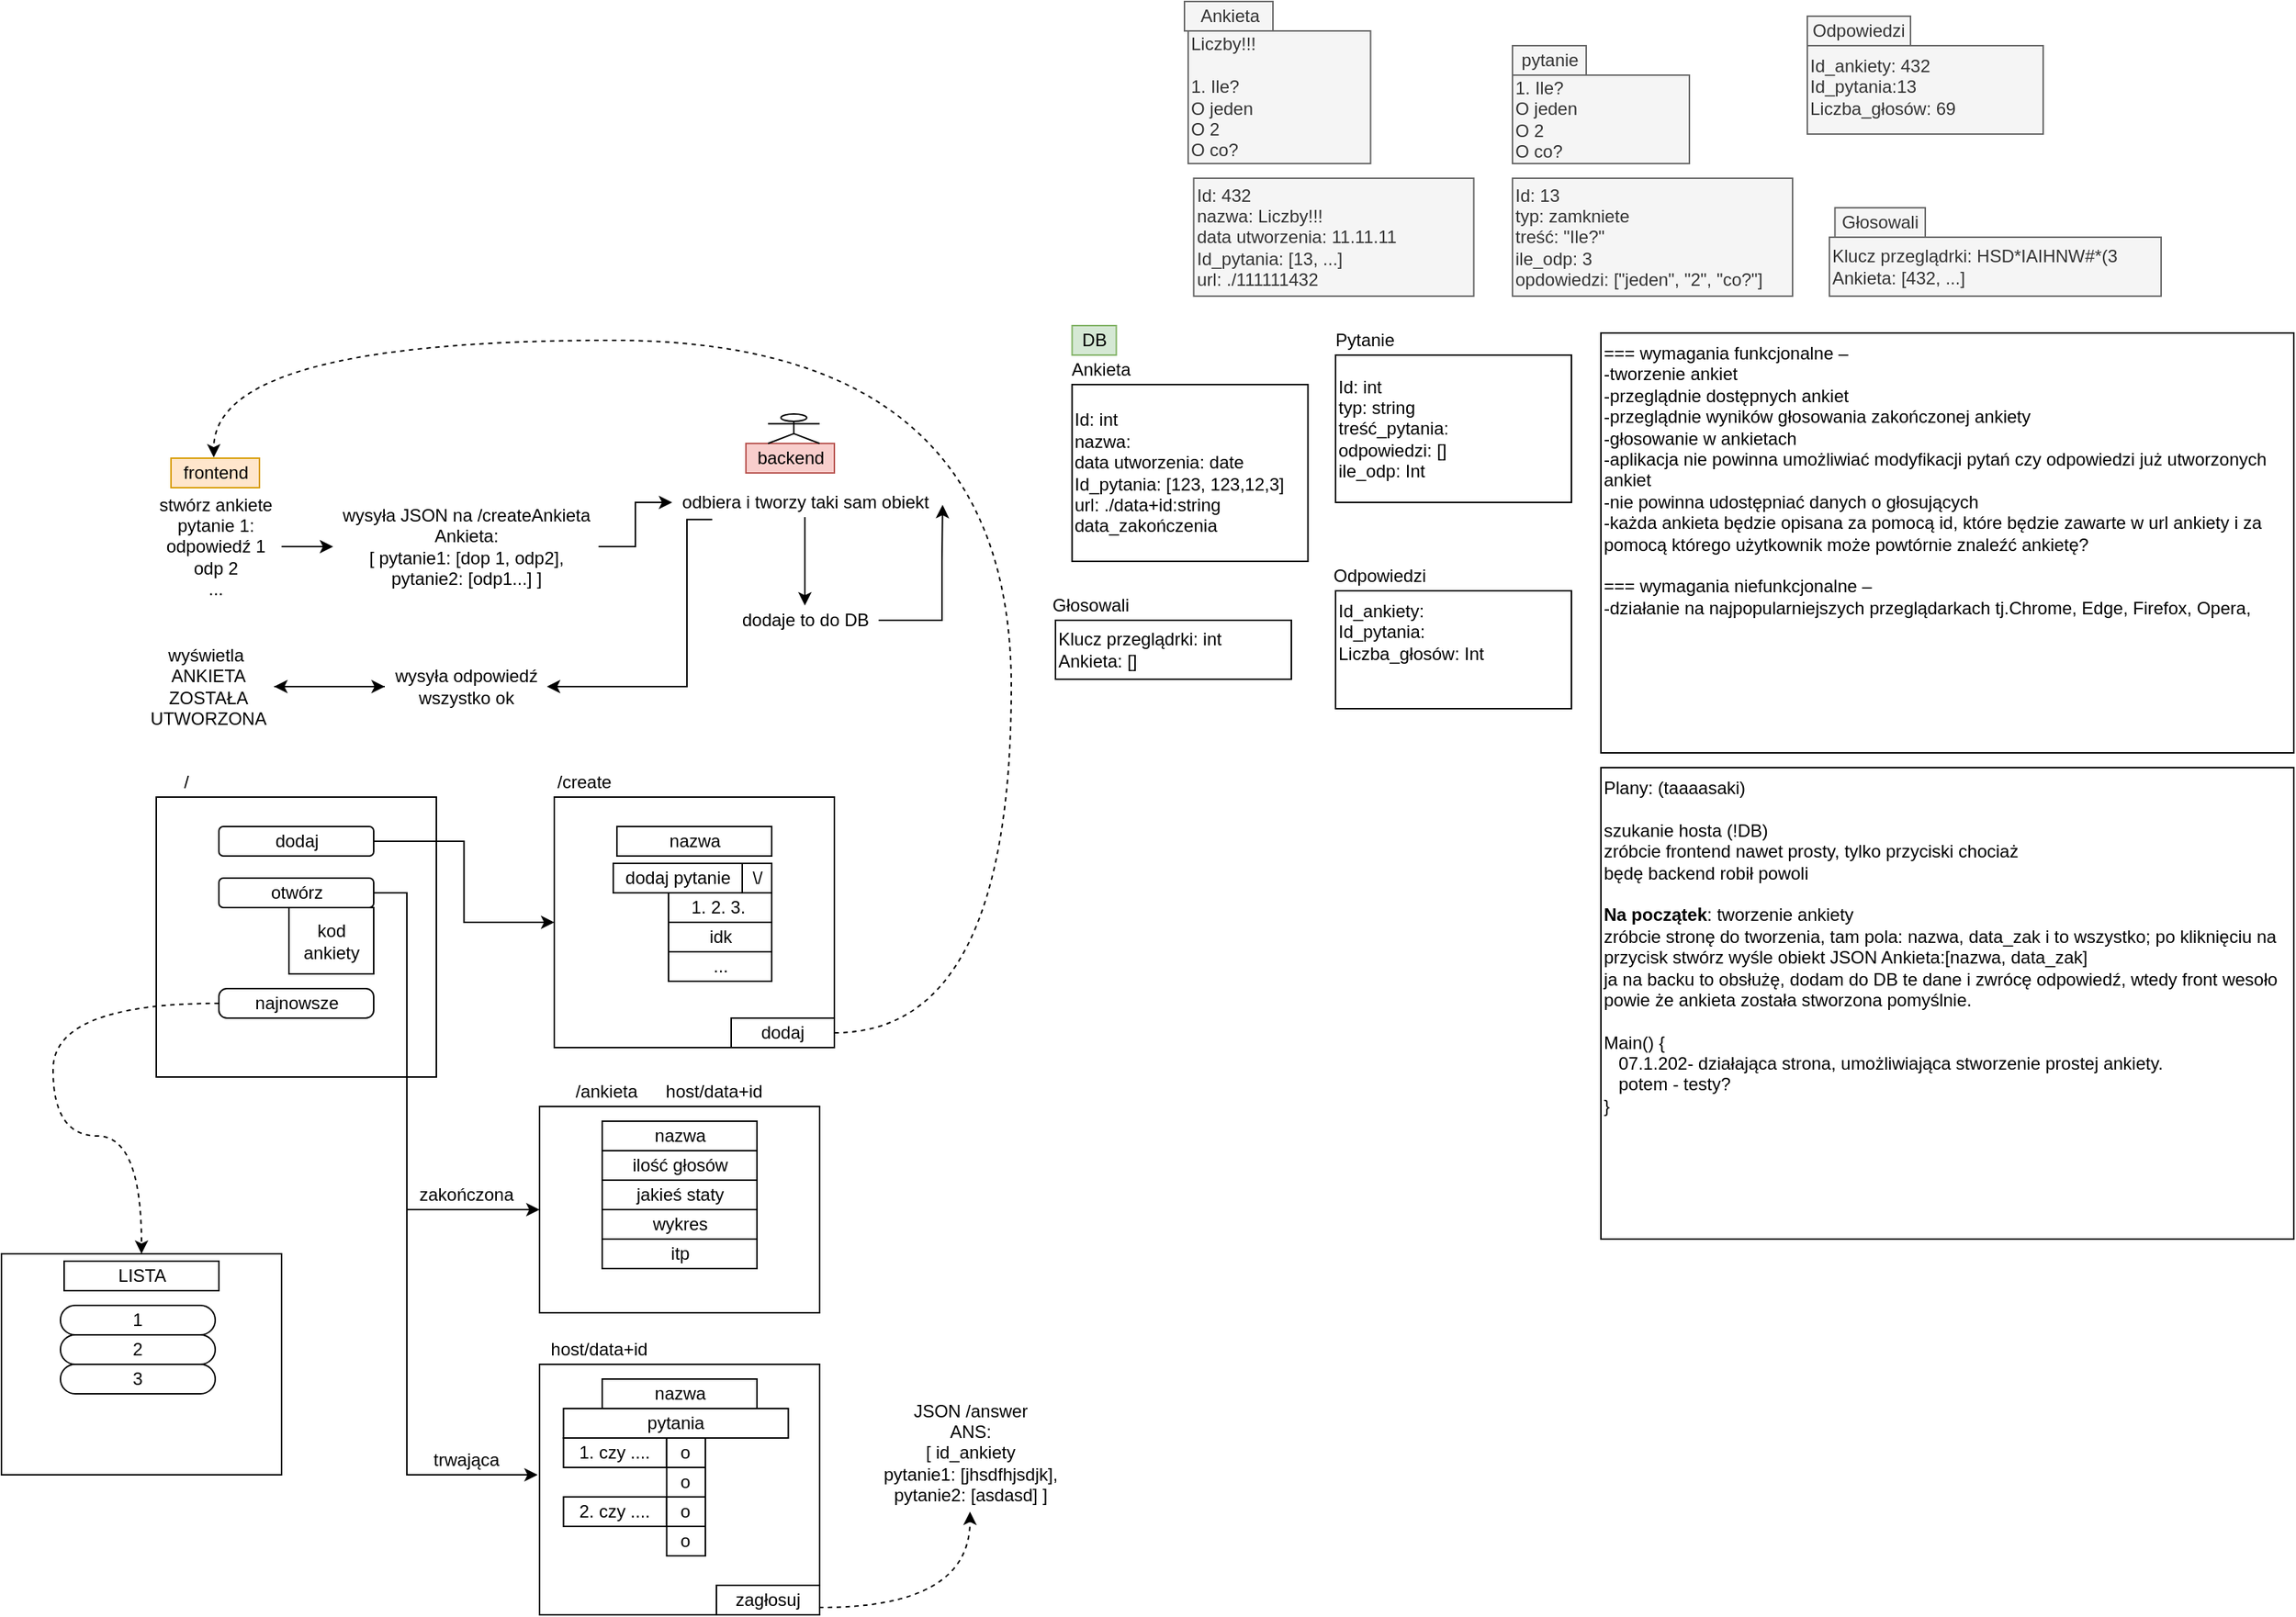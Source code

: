 <mxfile version="13.8.1" type="device"><diagram id="q6Wj1bpFRjLOfqwH7-K7" name="Page-1"><mxGraphModel dx="1955" dy="623" grid="1" gridSize="10" guides="1" tooltips="1" connect="1" arrows="1" fold="1" page="1" pageScale="1" pageWidth="827" pageHeight="1169" math="0" shadow="0"><root><mxCell id="0"/><mxCell id="1" parent="0"/><mxCell id="a_XEE1GvcpL-AWOxkNeL-1" value="Id: int&lt;br&gt;nazwa:&amp;nbsp;&lt;br&gt;data utworzenia: date&lt;br&gt;Id_pytania: [123, 123,12,3]&lt;br&gt;url: ./data+id:string&lt;br&gt;data_zakończenia" style="rounded=0;whiteSpace=wrap;html=1;align=left;" vertex="1" parent="1"><mxGeometry x="671.25" y="260" width="160" height="120" as="geometry"/></mxCell><mxCell id="a_XEE1GvcpL-AWOxkNeL-2" value="Ankieta" style="text;html=1;strokeColor=none;fillColor=none;align=center;verticalAlign=middle;whiteSpace=wrap;rounded=0;" vertex="1" parent="1"><mxGeometry x="671.25" y="240" width="40" height="20" as="geometry"/></mxCell><mxCell id="a_XEE1GvcpL-AWOxkNeL-4" value="DB" style="text;html=1;align=center;verticalAlign=middle;resizable=0;points=[];autosize=1;fillColor=#d5e8d4;strokeColor=#82b366;" vertex="1" parent="1"><mxGeometry x="671.25" y="220" width="30" height="20" as="geometry"/></mxCell><mxCell id="a_XEE1GvcpL-AWOxkNeL-5" value="frontend" style="text;html=1;align=center;verticalAlign=middle;resizable=0;points=[];autosize=1;fillColor=#ffe6cc;strokeColor=#d79b00;" vertex="1" parent="1"><mxGeometry x="60" y="310" width="60" height="20" as="geometry"/></mxCell><mxCell id="a_XEE1GvcpL-AWOxkNeL-6" value="backend" style="text;html=1;align=center;verticalAlign=middle;resizable=0;points=[];autosize=1;fillColor=#f8cecc;strokeColor=#b85450;" vertex="1" parent="1"><mxGeometry x="450" y="300" width="60" height="20" as="geometry"/></mxCell><mxCell id="a_XEE1GvcpL-AWOxkNeL-9" style="edgeStyle=orthogonalEdgeStyle;rounded=0;orthogonalLoop=1;jettySize=auto;html=1;" edge="1" parent="1" source="a_XEE1GvcpL-AWOxkNeL-7" target="a_XEE1GvcpL-AWOxkNeL-8"><mxGeometry relative="1" as="geometry"/></mxCell><mxCell id="a_XEE1GvcpL-AWOxkNeL-7" value="stwórz ankiete&lt;br&gt;pytanie 1:&lt;br&gt;odpowiedź 1&lt;br&gt;odp 2&lt;br&gt;..." style="text;html=1;align=center;verticalAlign=middle;resizable=0;points=[];autosize=1;" vertex="1" parent="1"><mxGeometry x="45" y="330" width="90" height="80" as="geometry"/></mxCell><mxCell id="a_XEE1GvcpL-AWOxkNeL-11" style="edgeStyle=orthogonalEdgeStyle;rounded=0;orthogonalLoop=1;jettySize=auto;html=1;" edge="1" parent="1" source="a_XEE1GvcpL-AWOxkNeL-8" target="a_XEE1GvcpL-AWOxkNeL-10"><mxGeometry relative="1" as="geometry"/></mxCell><mxCell id="a_XEE1GvcpL-AWOxkNeL-8" value="wysyła JSON na /createAnkieta&lt;br&gt;Ankieta: &lt;br&gt;[ pytanie1: [dop 1, odp2],&lt;br&gt;pytanie2: [odp1...] ]" style="text;html=1;align=center;verticalAlign=middle;resizable=0;points=[];autosize=1;" vertex="1" parent="1"><mxGeometry x="170" y="340" width="180" height="60" as="geometry"/></mxCell><mxCell id="a_XEE1GvcpL-AWOxkNeL-13" style="edgeStyle=orthogonalEdgeStyle;rounded=0;orthogonalLoop=1;jettySize=auto;html=1;" edge="1" parent="1" source="a_XEE1GvcpL-AWOxkNeL-10" target="a_XEE1GvcpL-AWOxkNeL-12"><mxGeometry relative="1" as="geometry"/></mxCell><mxCell id="a_XEE1GvcpL-AWOxkNeL-17" style="edgeStyle=orthogonalEdgeStyle;rounded=0;orthogonalLoop=1;jettySize=auto;html=1;exitX=0.151;exitY=1.079;exitDx=0;exitDy=0;exitPerimeter=0;" edge="1" parent="1" source="a_XEE1GvcpL-AWOxkNeL-10" target="a_XEE1GvcpL-AWOxkNeL-16"><mxGeometry relative="1" as="geometry"><Array as="points"><mxPoint x="410" y="352"/><mxPoint x="410" y="465"/></Array></mxGeometry></mxCell><mxCell id="a_XEE1GvcpL-AWOxkNeL-10" value="odbiera i tworzy taki sam obiekt" style="text;html=1;align=center;verticalAlign=middle;resizable=0;points=[];autosize=1;" vertex="1" parent="1"><mxGeometry x="400" y="330" width="180" height="20" as="geometry"/></mxCell><mxCell id="a_XEE1GvcpL-AWOxkNeL-14" style="edgeStyle=orthogonalEdgeStyle;rounded=0;orthogonalLoop=1;jettySize=auto;html=1;entryX=1.019;entryY=0.583;entryDx=0;entryDy=0;entryPerimeter=0;" edge="1" parent="1" source="a_XEE1GvcpL-AWOxkNeL-12" target="a_XEE1GvcpL-AWOxkNeL-10"><mxGeometry relative="1" as="geometry"><Array as="points"><mxPoint x="583" y="420"/><mxPoint x="583" y="380"/></Array></mxGeometry></mxCell><mxCell id="a_XEE1GvcpL-AWOxkNeL-12" value="dodaje to do DB" style="text;html=1;align=center;verticalAlign=middle;resizable=0;points=[];autosize=1;" vertex="1" parent="1"><mxGeometry x="440" y="410" width="100" height="20" as="geometry"/></mxCell><mxCell id="a_XEE1GvcpL-AWOxkNeL-18" style="edgeStyle=orthogonalEdgeStyle;rounded=0;orthogonalLoop=1;jettySize=auto;html=1;" edge="1" parent="1" source="a_XEE1GvcpL-AWOxkNeL-16"><mxGeometry relative="1" as="geometry"><mxPoint x="130" y="465" as="targetPoint"/></mxGeometry></mxCell><mxCell id="a_XEE1GvcpL-AWOxkNeL-16" value="wysyła odpowiedź &lt;br&gt;wszystko ok" style="text;html=1;align=center;verticalAlign=middle;resizable=0;points=[];autosize=1;" vertex="1" parent="1"><mxGeometry x="205" y="450" width="110" height="30" as="geometry"/></mxCell><mxCell id="a_XEE1GvcpL-AWOxkNeL-20" value="" style="edgeStyle=orthogonalEdgeStyle;rounded=0;orthogonalLoop=1;jettySize=auto;html=1;" edge="1" parent="1" source="a_XEE1GvcpL-AWOxkNeL-19" target="a_XEE1GvcpL-AWOxkNeL-16"><mxGeometry relative="1" as="geometry"/></mxCell><mxCell id="a_XEE1GvcpL-AWOxkNeL-19" value="wyświetla&amp;nbsp;&lt;br&gt;ANKIETA&lt;br&gt;ZOSTAŁA &lt;br&gt;UTWORZONA" style="text;html=1;align=center;verticalAlign=middle;resizable=0;points=[];autosize=1;" vertex="1" parent="1"><mxGeometry x="40" y="435" width="90" height="60" as="geometry"/></mxCell><mxCell id="a_XEE1GvcpL-AWOxkNeL-21" value="Id: int&amp;nbsp;&lt;br&gt;typ: string&lt;br&gt;treść_pytania:&lt;br&gt;odpowiedzi: []&amp;nbsp;&lt;br&gt;ile_odp: Int" style="rounded=0;whiteSpace=wrap;html=1;align=left;" vertex="1" parent="1"><mxGeometry x="850" y="240" width="160" height="100" as="geometry"/></mxCell><mxCell id="a_XEE1GvcpL-AWOxkNeL-22" value="Pytanie" style="text;html=1;strokeColor=none;fillColor=none;align=center;verticalAlign=middle;whiteSpace=wrap;rounded=0;" vertex="1" parent="1"><mxGeometry x="850" y="220" width="40" height="20" as="geometry"/></mxCell><mxCell id="a_XEE1GvcpL-AWOxkNeL-23" value="" style="rounded=0;whiteSpace=wrap;html=1;" vertex="1" parent="1"><mxGeometry x="50" y="540" width="190" height="190" as="geometry"/></mxCell><mxCell id="a_XEE1GvcpL-AWOxkNeL-38" style="edgeStyle=orthogonalEdgeStyle;rounded=0;orthogonalLoop=1;jettySize=auto;html=1;" edge="1" parent="1" source="a_XEE1GvcpL-AWOxkNeL-24" target="a_XEE1GvcpL-AWOxkNeL-33"><mxGeometry relative="1" as="geometry"/></mxCell><mxCell id="a_XEE1GvcpL-AWOxkNeL-24" value="dodaj" style="rounded=1;whiteSpace=wrap;html=1;" vertex="1" parent="1"><mxGeometry x="92.5" y="560" width="105" height="20" as="geometry"/></mxCell><mxCell id="a_XEE1GvcpL-AWOxkNeL-43" style="edgeStyle=orthogonalEdgeStyle;rounded=0;orthogonalLoop=1;jettySize=auto;html=1;entryX=0;entryY=0.5;entryDx=0;entryDy=0;exitX=1;exitY=0.5;exitDx=0;exitDy=0;" edge="1" parent="1" source="a_XEE1GvcpL-AWOxkNeL-30" target="a_XEE1GvcpL-AWOxkNeL-72"><mxGeometry relative="1" as="geometry"><mxPoint x="240" y="760" as="sourcePoint"/><Array as="points"><mxPoint x="220" y="605"/><mxPoint x="220" y="820"/></Array></mxGeometry></mxCell><mxCell id="a_XEE1GvcpL-AWOxkNeL-30" value="otwórz" style="rounded=1;whiteSpace=wrap;html=1;" vertex="1" parent="1"><mxGeometry x="92.5" y="595" width="105" height="20" as="geometry"/></mxCell><mxCell id="a_XEE1GvcpL-AWOxkNeL-31" value="/" style="text;html=1;align=center;verticalAlign=middle;resizable=0;points=[];autosize=1;" vertex="1" parent="1"><mxGeometry x="60" y="520" width="20" height="20" as="geometry"/></mxCell><mxCell id="a_XEE1GvcpL-AWOxkNeL-33" value="" style="rounded=0;whiteSpace=wrap;html=1;" vertex="1" parent="1"><mxGeometry x="320" y="540" width="190" height="170" as="geometry"/></mxCell><mxCell id="a_XEE1GvcpL-AWOxkNeL-34" value="nazwa" style="rounded=1;whiteSpace=wrap;html=1;arcSize=0;" vertex="1" parent="1"><mxGeometry x="362.5" y="560" width="105" height="20" as="geometry"/></mxCell><mxCell id="a_XEE1GvcpL-AWOxkNeL-36" value="/create" style="text;html=1;align=center;verticalAlign=middle;resizable=0;points=[];autosize=1;" vertex="1" parent="1"><mxGeometry x="315" y="520" width="50" height="20" as="geometry"/></mxCell><mxCell id="a_XEE1GvcpL-AWOxkNeL-37" value="dodaj pytanie" style="rounded=1;whiteSpace=wrap;html=1;arcSize=0;" vertex="1" parent="1"><mxGeometry x="360" y="585" width="87.5" height="20" as="geometry"/></mxCell><mxCell id="a_XEE1GvcpL-AWOxkNeL-105" style="edgeStyle=orthogonalEdgeStyle;curved=1;rounded=0;orthogonalLoop=1;jettySize=auto;html=1;dashed=1;fontColor=#000000;" edge="1" parent="1" source="a_XEE1GvcpL-AWOxkNeL-40" target="a_XEE1GvcpL-AWOxkNeL-100"><mxGeometry relative="1" as="geometry"><Array as="points"><mxPoint x="-20" y="680"/><mxPoint x="-20" y="770"/><mxPoint x="40" y="770"/></Array></mxGeometry></mxCell><mxCell id="a_XEE1GvcpL-AWOxkNeL-40" value="najnowsze" style="rounded=1;whiteSpace=wrap;html=1;arcSize=27;" vertex="1" parent="1"><mxGeometry x="92.5" y="670" width="105" height="20" as="geometry"/></mxCell><mxCell id="a_XEE1GvcpL-AWOxkNeL-42" value="kod ankiety" style="rounded=1;whiteSpace=wrap;html=1;arcSize=0;" vertex="1" parent="1"><mxGeometry x="140" y="615" width="57.5" height="45" as="geometry"/></mxCell><mxCell id="a_XEE1GvcpL-AWOxkNeL-44" value="\/" style="whiteSpace=wrap;html=1;" vertex="1" parent="1"><mxGeometry x="447.5" y="585" width="20" height="20" as="geometry"/></mxCell><mxCell id="a_XEE1GvcpL-AWOxkNeL-45" value="1. 2. 3.&amp;nbsp;" style="rounded=1;whiteSpace=wrap;html=1;arcSize=0;" vertex="1" parent="1"><mxGeometry x="397.5" y="605" width="70" height="20" as="geometry"/></mxCell><mxCell id="a_XEE1GvcpL-AWOxkNeL-46" value="idk" style="rounded=1;whiteSpace=wrap;html=1;arcSize=0;" vertex="1" parent="1"><mxGeometry x="397.5" y="625" width="70" height="20" as="geometry"/></mxCell><mxCell id="a_XEE1GvcpL-AWOxkNeL-47" value="..." style="rounded=1;whiteSpace=wrap;html=1;arcSize=0;" vertex="1" parent="1"><mxGeometry x="397.5" y="645" width="70" height="20" as="geometry"/></mxCell><mxCell id="a_XEE1GvcpL-AWOxkNeL-48" value="dodaj" style="rounded=1;whiteSpace=wrap;html=1;arcSize=0;" vertex="1" parent="1"><mxGeometry x="440" y="690" width="70" height="20" as="geometry"/></mxCell><mxCell id="a_XEE1GvcpL-AWOxkNeL-49" value="" style="endArrow=classic;html=1;exitX=1;exitY=0.5;exitDx=0;exitDy=0;dashed=1;edgeStyle=orthogonalEdgeStyle;curved=1;entryX=0.476;entryY=-0.024;entryDx=0;entryDy=0;entryPerimeter=0;" edge="1" parent="1" source="a_XEE1GvcpL-AWOxkNeL-48" target="a_XEE1GvcpL-AWOxkNeL-5"><mxGeometry width="50" height="50" relative="1" as="geometry"><mxPoint x="590" y="625" as="sourcePoint"/><mxPoint x="640" y="575" as="targetPoint"/><Array as="points"><mxPoint x="630" y="700"/><mxPoint x="630" y="230"/><mxPoint x="89" y="230"/><mxPoint x="89" y="310"/></Array></mxGeometry></mxCell><mxCell id="a_XEE1GvcpL-AWOxkNeL-50" value="host/data+id" style="text;html=1;align=center;verticalAlign=middle;resizable=0;points=[];autosize=1;" vertex="1" parent="1"><mxGeometry x="387.5" y="730" width="80" height="20" as="geometry"/></mxCell><mxCell id="a_XEE1GvcpL-AWOxkNeL-64" style="edgeStyle=orthogonalEdgeStyle;curved=1;rounded=0;orthogonalLoop=1;jettySize=auto;html=1;dashed=1;" edge="1" parent="1" target="a_XEE1GvcpL-AWOxkNeL-63"><mxGeometry relative="1" as="geometry"><mxPoint x="499.5" y="1090" as="sourcePoint"/></mxGeometry></mxCell><mxCell id="a_XEE1GvcpL-AWOxkNeL-63" value="JSON /answer&lt;br&gt;ANS: &lt;br&gt;[ id_ankiety&lt;br&gt;pytanie1: [jhsdfhjsdjk],&lt;br&gt;pytanie2: [asdasd] ]" style="text;html=1;align=center;verticalAlign=middle;resizable=0;points=[];autosize=1;" vertex="1" parent="1"><mxGeometry x="537" y="945" width="130" height="80" as="geometry"/></mxCell><mxCell id="a_XEE1GvcpL-AWOxkNeL-70" value="=== wymagania funkcjonalne –&amp;nbsp;&lt;br&gt;-tworzenie ankiet&lt;br&gt;-przeglądnie dostępnych ankiet&lt;br&gt;-przeglądnie&amp;nbsp;wyników głosowania zakończonej ankiety&lt;br&gt;-głosowanie w ankietach&lt;br&gt;-aplikacja nie powinna umożliwiać modyfikacji pytań czy odpowiedzi już utworzonych ankiet&lt;br&gt;-nie powinna udostępniać danych o głosujących&lt;br&gt;-każda ankieta będzie opisana za pomocą id, które będzie zawarte w url ankiety i za pomocą którego użytkownik może powtórnie znaleźć ankietę?&lt;br&gt;&lt;br&gt;=== wymagania niefunkcjonalne –&amp;nbsp;&lt;br&gt;-działanie na najpopularniejszych przeglądarkach tj.Chrome, Edge, Firefox, Opera," style="align=left;labelBackgroundColor=none;labelBorderColor=none;whiteSpace=wrap;html=1;verticalAlign=top;perimeter=rectanglePerimeter;" vertex="1" parent="1"><mxGeometry x="1030" y="225" width="470" height="285" as="geometry"/></mxCell><mxCell id="a_XEE1GvcpL-AWOxkNeL-71" value="Plany: (taaaasaki)&lt;br&gt;&lt;br&gt;szukanie hosta (!DB)&lt;br&gt;zróbcie frontend nawet prosty, tylko przyciski chociaż&lt;br&gt;będę backend robił powoli&lt;br&gt;&lt;b&gt;&lt;br&gt;Na początek&lt;/b&gt;: tworzenie ankiety&lt;br&gt;zróbcie stronę do tworzenia, tam pola: nazwa, data_zak i to wszystko; po kliknięciu na przycisk stwórz wyśle obiekt JSON Ankieta:[nazwa, data_zak]&lt;br&gt;ja na backu to obsłużę, dodam do DB te dane i zwrócę odpowiedź, wtedy front wesoło powie że ankieta została stworzona pomyślnie.&lt;br&gt;&lt;br&gt;Main() {&lt;br&gt;&amp;nbsp; &amp;nbsp;07.1.202- działająca strona, umożliwiająca stworzenie prostej ankiety.&lt;br&gt;&amp;nbsp; &amp;nbsp;potem - testy?&lt;br&gt;}" style="rounded=0;whiteSpace=wrap;html=1;labelBackgroundColor=none;fillColor=#ffffff;fontColor=#000000;align=left;verticalAlign=top;" vertex="1" parent="1"><mxGeometry x="1030" y="520" width="470" height="320" as="geometry"/></mxCell><mxCell id="a_XEE1GvcpL-AWOxkNeL-72" value="" style="rounded=0;whiteSpace=wrap;html=1;" vertex="1" parent="1"><mxGeometry x="310" y="750" width="190" height="140" as="geometry"/></mxCell><mxCell id="a_XEE1GvcpL-AWOxkNeL-73" value="nazwa" style="rounded=1;whiteSpace=wrap;html=1;arcSize=0;" vertex="1" parent="1"><mxGeometry x="352.5" y="760" width="105" height="20" as="geometry"/></mxCell><mxCell id="a_XEE1GvcpL-AWOxkNeL-74" value="/ankieta" style="text;html=1;align=center;verticalAlign=middle;resizable=0;points=[];autosize=1;" vertex="1" parent="1"><mxGeometry x="325" y="730" width="60" height="20" as="geometry"/></mxCell><mxCell id="a_XEE1GvcpL-AWOxkNeL-76" value="ilość głosów" style="rounded=1;whiteSpace=wrap;html=1;arcSize=0;" vertex="1" parent="1"><mxGeometry x="352.5" y="780" width="105" height="20" as="geometry"/></mxCell><mxCell id="a_XEE1GvcpL-AWOxkNeL-77" value="jakieś staty" style="rounded=1;whiteSpace=wrap;html=1;arcSize=0;" vertex="1" parent="1"><mxGeometry x="352.5" y="800" width="105" height="20" as="geometry"/></mxCell><mxCell id="a_XEE1GvcpL-AWOxkNeL-78" value="wykres" style="rounded=1;whiteSpace=wrap;html=1;arcSize=0;" vertex="1" parent="1"><mxGeometry x="352.5" y="820" width="105" height="20" as="geometry"/></mxCell><mxCell id="a_XEE1GvcpL-AWOxkNeL-79" value="itp" style="rounded=1;whiteSpace=wrap;html=1;arcSize=0;" vertex="1" parent="1"><mxGeometry x="352.5" y="840" width="105" height="20" as="geometry"/></mxCell><mxCell id="a_XEE1GvcpL-AWOxkNeL-82" value="Klucz przeglądrki: int&lt;br&gt;Ankieta: []" style="rounded=0;whiteSpace=wrap;html=1;align=left;" vertex="1" parent="1"><mxGeometry x="660" y="420" width="160" height="40" as="geometry"/></mxCell><mxCell id="a_XEE1GvcpL-AWOxkNeL-83" value="Głosowali" style="text;html=1;strokeColor=none;fillColor=none;align=center;verticalAlign=middle;whiteSpace=wrap;rounded=0;" vertex="1" parent="1"><mxGeometry x="663.75" y="400" width="40" height="20" as="geometry"/></mxCell><mxCell id="a_XEE1GvcpL-AWOxkNeL-84" value="Id_ankiety:&lt;br&gt;Id_pytania:&lt;br&gt;Liczba_głosów: Int&lt;br&gt;" style="rounded=0;whiteSpace=wrap;html=1;align=left;verticalAlign=top;" vertex="1" parent="1"><mxGeometry x="850" y="400" width="160" height="80" as="geometry"/></mxCell><mxCell id="a_XEE1GvcpL-AWOxkNeL-85" value="Odpowiedzi" style="text;html=1;strokeColor=none;fillColor=none;align=center;verticalAlign=middle;whiteSpace=wrap;rounded=0;" vertex="1" parent="1"><mxGeometry x="860" y="380" width="40" height="20" as="geometry"/></mxCell><mxCell id="a_XEE1GvcpL-AWOxkNeL-86" value="1. Ile?&lt;br&gt;O jeden&lt;br&gt;O 2&lt;br&gt;O co?&amp;nbsp;" style="whiteSpace=wrap;html=1;labelBackgroundColor=none;fillColor=#f5f5f5;fontColor=#333333;align=left;strokeColor=#666666;" vertex="1" parent="1"><mxGeometry x="970" y="50" width="120" height="60" as="geometry"/></mxCell><mxCell id="a_XEE1GvcpL-AWOxkNeL-87" value="pytanie" style="text;html=1;align=center;verticalAlign=middle;resizable=0;points=[];autosize=1;fontColor=#333333;fillColor=#f5f5f5;strokeColor=#666666;" vertex="1" parent="1"><mxGeometry x="970" y="30" width="50" height="20" as="geometry"/></mxCell><mxCell id="a_XEE1GvcpL-AWOxkNeL-88" value="Id: 13&lt;br&gt;typ: zamkniete&lt;br&gt;treść: &quot;Ile?&quot;&lt;br&gt;ile_odp: 3&lt;br&gt;opdowiedzi: [&quot;jeden&quot;, &quot;2&quot;, &quot;co?&quot;]" style="whiteSpace=wrap;html=1;labelBackgroundColor=none;fillColor=#f5f5f5;fontColor=#333333;align=left;strokeColor=#666666;" vertex="1" parent="1"><mxGeometry x="970" y="120" width="190" height="80" as="geometry"/></mxCell><mxCell id="a_XEE1GvcpL-AWOxkNeL-91" value="Liczby!!!&lt;br&gt;&lt;br&gt;1. Ile?&lt;br&gt;O jeden&lt;br&gt;O 2&lt;br&gt;O co?&amp;nbsp;&lt;br&gt;" style="whiteSpace=wrap;html=1;labelBackgroundColor=none;fillColor=#f5f5f5;fontColor=#333333;align=left;strokeColor=#666666;" vertex="1" parent="1"><mxGeometry x="750" y="20" width="123.75" height="90" as="geometry"/></mxCell><mxCell id="a_XEE1GvcpL-AWOxkNeL-92" value="Ankieta" style="text;html=1;align=center;verticalAlign=middle;resizable=0;points=[];autosize=1;fontColor=#333333;fillColor=#f5f5f5;strokeColor=#666666;" vertex="1" parent="1"><mxGeometry x="747.5" width="60" height="20" as="geometry"/></mxCell><mxCell id="a_XEE1GvcpL-AWOxkNeL-93" value="Id: 432&lt;br&gt;nazwa: Liczby!!!&lt;br&gt;data utworzenia: 11.11.11&lt;br&gt;Id_pytania: [13, ...]&lt;br&gt;url: ./111111432" style="whiteSpace=wrap;html=1;labelBackgroundColor=none;fillColor=#f5f5f5;fontColor=#333333;align=left;strokeColor=#666666;" vertex="1" parent="1"><mxGeometry x="753.75" y="120" width="190" height="80" as="geometry"/></mxCell><mxCell id="a_XEE1GvcpL-AWOxkNeL-94" value="Id_ankiety: 432&lt;br&gt;Id_pytania:13&lt;br&gt;Liczba_głosów: 69" style="rounded=0;whiteSpace=wrap;html=1;align=left;verticalAlign=top;fillColor=#f5f5f5;strokeColor=#666666;fontColor=#333333;" vertex="1" parent="1"><mxGeometry x="1170" y="30" width="160" height="60" as="geometry"/></mxCell><mxCell id="a_XEE1GvcpL-AWOxkNeL-95" value="Odpowiedzi" style="text;html=1;strokeColor=#666666;fillColor=#f5f5f5;align=center;verticalAlign=middle;whiteSpace=wrap;rounded=0;fontColor=#333333;" vertex="1" parent="1"><mxGeometry x="1170" y="10" width="70" height="20" as="geometry"/></mxCell><mxCell id="a_XEE1GvcpL-AWOxkNeL-96" value="Klucz przeglądrki: HSD*IAIHNW#*(3&lt;br&gt;Ankieta: [432, ...]" style="rounded=0;whiteSpace=wrap;html=1;align=left;fillColor=#f5f5f5;strokeColor=#666666;fontColor=#333333;" vertex="1" parent="1"><mxGeometry x="1185" y="160" width="225" height="40" as="geometry"/></mxCell><mxCell id="a_XEE1GvcpL-AWOxkNeL-97" value="Głosowali" style="text;html=1;strokeColor=#666666;fillColor=#f5f5f5;align=center;verticalAlign=middle;whiteSpace=wrap;rounded=0;fontColor=#333333;" vertex="1" parent="1"><mxGeometry x="1188.75" y="140" width="61.25" height="20" as="geometry"/></mxCell><mxCell id="a_XEE1GvcpL-AWOxkNeL-99" value="" style="shape=umlActor;verticalLabelPosition=bottom;verticalAlign=top;html=1;outlineConnect=0;labelBackgroundColor=none;fillColor=#ffffff;fontColor=#000000;align=left;" vertex="1" parent="1"><mxGeometry x="465" y="280" width="35" height="20" as="geometry"/></mxCell><mxCell id="a_XEE1GvcpL-AWOxkNeL-100" value="" style="rounded=0;whiteSpace=wrap;html=1;" vertex="1" parent="1"><mxGeometry x="-55" y="850" width="190" height="150" as="geometry"/></mxCell><mxCell id="a_XEE1GvcpL-AWOxkNeL-101" value="LISTA" style="rounded=1;whiteSpace=wrap;html=1;arcSize=0;" vertex="1" parent="1"><mxGeometry x="-12.5" y="855" width="105" height="20" as="geometry"/></mxCell><mxCell id="a_XEE1GvcpL-AWOxkNeL-102" value="1" style="rounded=1;whiteSpace=wrap;html=1;arcSize=50;" vertex="1" parent="1"><mxGeometry x="-15" y="885" width="105" height="20" as="geometry"/></mxCell><mxCell id="a_XEE1GvcpL-AWOxkNeL-103" value="2" style="rounded=1;whiteSpace=wrap;html=1;arcSize=50;" vertex="1" parent="1"><mxGeometry x="-15" y="905" width="105" height="20" as="geometry"/></mxCell><mxCell id="a_XEE1GvcpL-AWOxkNeL-104" value="3" style="rounded=1;whiteSpace=wrap;html=1;arcSize=50;" vertex="1" parent="1"><mxGeometry x="-15" y="925" width="105" height="20" as="geometry"/></mxCell><mxCell id="a_XEE1GvcpL-AWOxkNeL-106" value="zakończona" style="text;html=1;align=center;verticalAlign=middle;resizable=0;points=[];autosize=1;fontColor=#000000;" vertex="1" parent="1"><mxGeometry x="220" y="800" width="80" height="20" as="geometry"/></mxCell><mxCell id="a_XEE1GvcpL-AWOxkNeL-114" style="edgeStyle=orthogonalEdgeStyle;rounded=0;orthogonalLoop=1;jettySize=auto;html=1;exitX=1;exitY=0.5;exitDx=0;exitDy=0;" edge="1" parent="1" source="a_XEE1GvcpL-AWOxkNeL-30"><mxGeometry relative="1" as="geometry"><mxPoint x="197.5" y="605" as="sourcePoint"/><mxPoint x="308.75" y="1000" as="targetPoint"/><Array as="points"><mxPoint x="220" y="605"/><mxPoint x="220" y="1000"/></Array></mxGeometry></mxCell><mxCell id="a_XEE1GvcpL-AWOxkNeL-115" value="trwająca" style="text;html=1;align=center;verticalAlign=middle;resizable=0;points=[];autosize=1;fontColor=#000000;" vertex="1" parent="1"><mxGeometry x="230" y="980" width="60" height="20" as="geometry"/></mxCell><mxCell id="a_XEE1GvcpL-AWOxkNeL-116" value="" style="rounded=0;whiteSpace=wrap;html=1;align=left;" vertex="1" parent="1"><mxGeometry x="310" y="925" width="190" height="170" as="geometry"/></mxCell><mxCell id="a_XEE1GvcpL-AWOxkNeL-117" value="nazwa" style="rounded=1;whiteSpace=wrap;html=1;arcSize=0;" vertex="1" parent="1"><mxGeometry x="352.5" y="935" width="105" height="20" as="geometry"/></mxCell><mxCell id="a_XEE1GvcpL-AWOxkNeL-118" value="host/data+id" style="text;html=1;align=center;verticalAlign=middle;resizable=0;points=[];autosize=1;" vertex="1" parent="1"><mxGeometry x="310" y="905" width="80" height="20" as="geometry"/></mxCell><mxCell id="a_XEE1GvcpL-AWOxkNeL-119" value="pytania" style="rounded=1;whiteSpace=wrap;html=1;arcSize=0;" vertex="1" parent="1"><mxGeometry x="326.25" y="955" width="152.5" height="20" as="geometry"/></mxCell><mxCell id="a_XEE1GvcpL-AWOxkNeL-120" value="1. czy ...." style="rounded=1;whiteSpace=wrap;html=1;arcSize=0;" vertex="1" parent="1"><mxGeometry x="326.25" y="975" width="70" height="20" as="geometry"/></mxCell><mxCell id="a_XEE1GvcpL-AWOxkNeL-121" value="o" style="rounded=1;whiteSpace=wrap;html=1;arcSize=0;" vertex="1" parent="1"><mxGeometry x="396.25" y="975" width="26.25" height="20" as="geometry"/></mxCell><mxCell id="a_XEE1GvcpL-AWOxkNeL-122" value="o" style="rounded=1;whiteSpace=wrap;html=1;arcSize=0;" vertex="1" parent="1"><mxGeometry x="396.25" y="995" width="26.25" height="20" as="geometry"/></mxCell><mxCell id="a_XEE1GvcpL-AWOxkNeL-123" value="zagłosuj" style="rounded=1;whiteSpace=wrap;html=1;arcSize=0;" vertex="1" parent="1"><mxGeometry x="430" y="1075" width="70" height="20" as="geometry"/></mxCell><mxCell id="a_XEE1GvcpL-AWOxkNeL-124" value="o" style="rounded=1;whiteSpace=wrap;html=1;arcSize=0;" vertex="1" parent="1"><mxGeometry x="396.25" y="1035" width="26.25" height="20" as="geometry"/></mxCell><mxCell id="a_XEE1GvcpL-AWOxkNeL-125" value="2. czy ...." style="rounded=1;whiteSpace=wrap;html=1;arcSize=0;" vertex="1" parent="1"><mxGeometry x="326.25" y="1015" width="70" height="20" as="geometry"/></mxCell><mxCell id="a_XEE1GvcpL-AWOxkNeL-126" value="o" style="rounded=1;whiteSpace=wrap;html=1;arcSize=0;" vertex="1" parent="1"><mxGeometry x="396.25" y="1015" width="26.25" height="20" as="geometry"/></mxCell></root></mxGraphModel></diagram></mxfile>